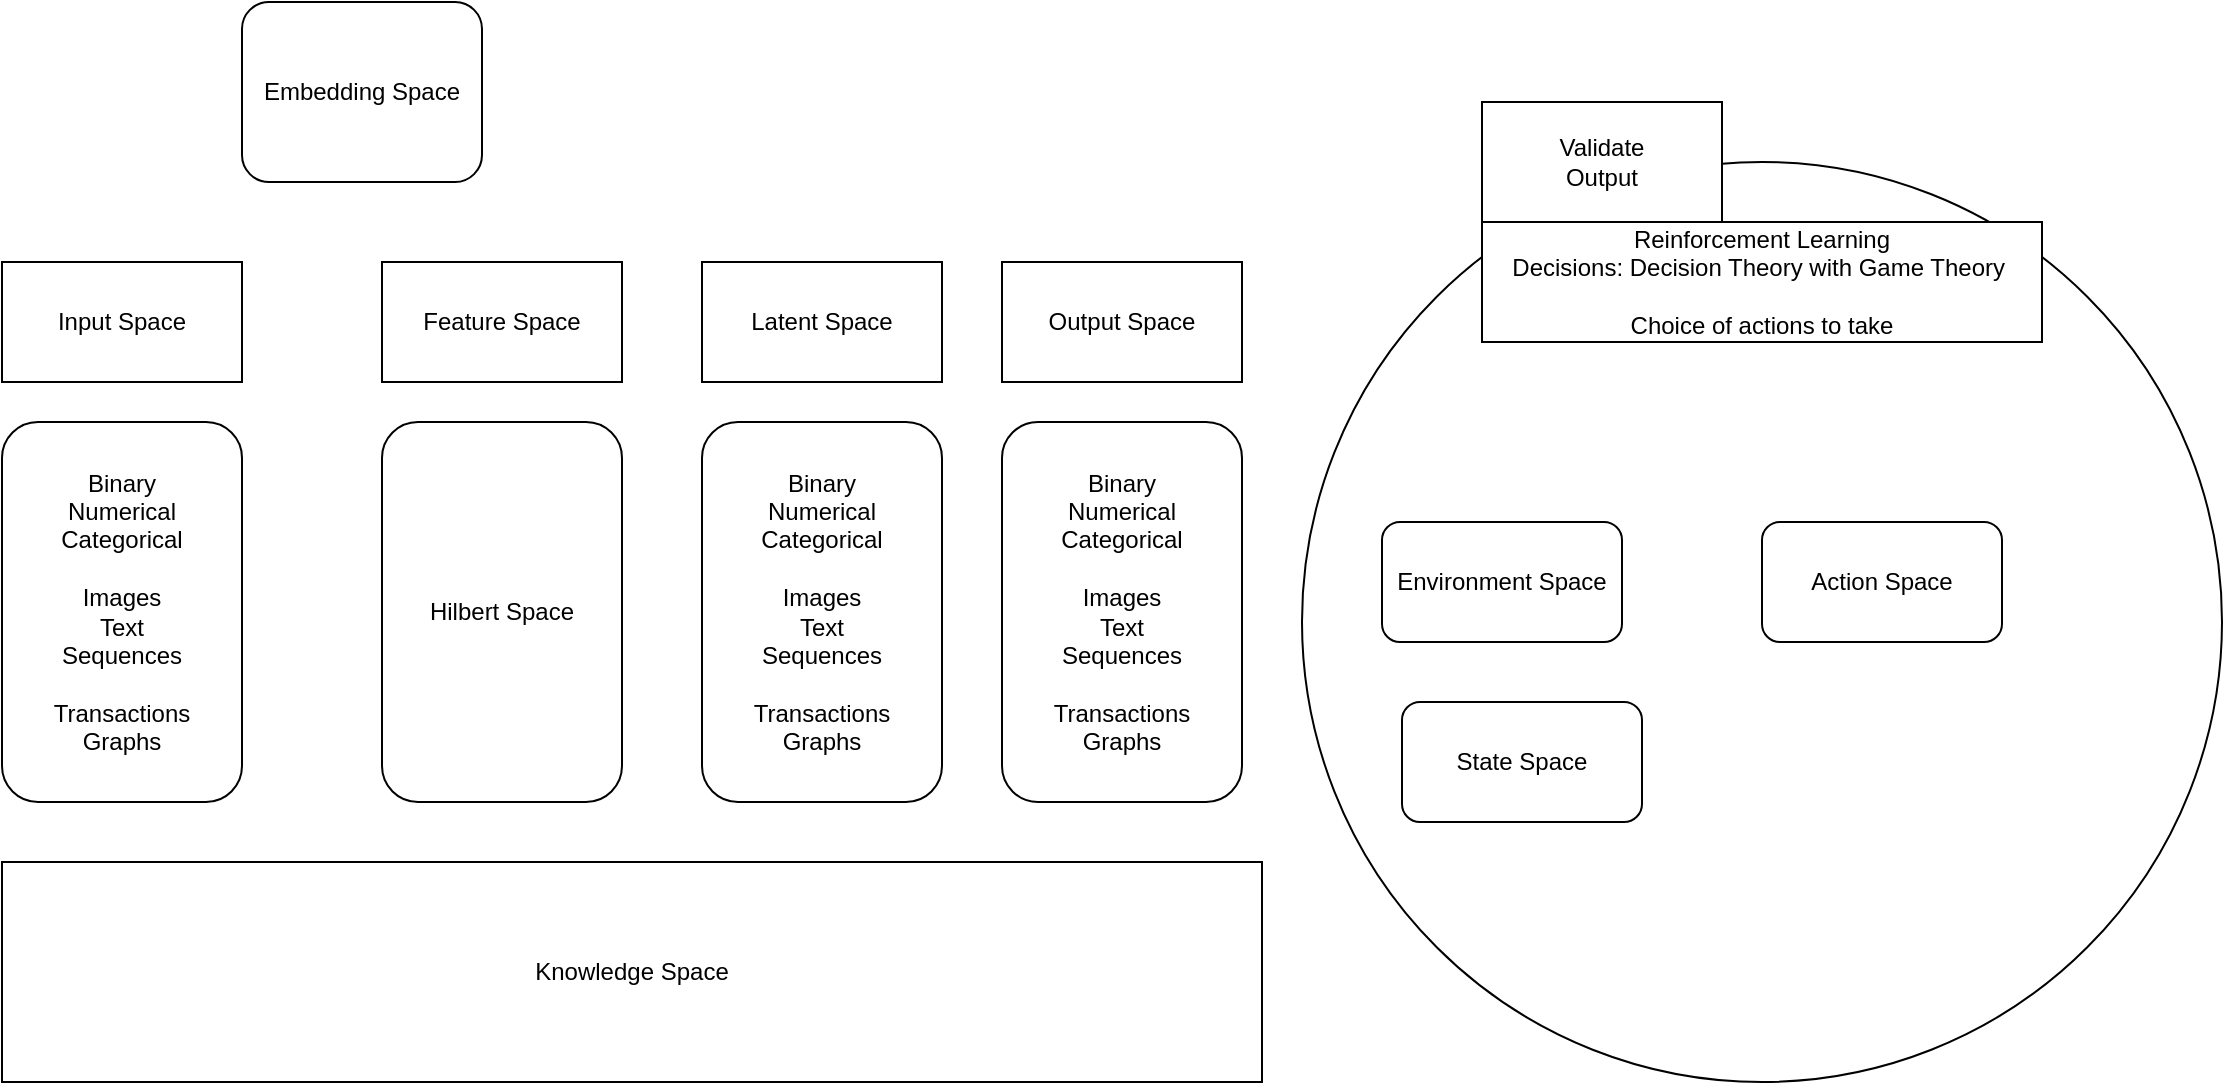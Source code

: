 <mxfile version="22.1.15" type="github">
  <diagram name="Page-1" id="2ATO_V_CDCJR8p1FO_BE">
    <mxGraphModel dx="786" dy="1559" grid="1" gridSize="10" guides="1" tooltips="1" connect="1" arrows="1" fold="1" page="1" pageScale="1" pageWidth="850" pageHeight="1100" math="0" shadow="0">
      <root>
        <mxCell id="0" />
        <mxCell id="1" parent="0" />
        <mxCell id="AKseS5CDGUMhlcIIg9Ny-1" value="Input Space" style="rounded=0;whiteSpace=wrap;html=1;" parent="1" vertex="1">
          <mxGeometry x="30" y="110" width="120" height="60" as="geometry" />
        </mxCell>
        <mxCell id="AKseS5CDGUMhlcIIg9Ny-2" value="Binary&lt;br&gt;Numerical&lt;br&gt;Categorical&lt;br&gt;&lt;br&gt;Images&lt;br&gt;Text&lt;br&gt;Sequences&lt;br&gt;&lt;br&gt;Transactions&lt;br&gt;Graphs" style="rounded=1;whiteSpace=wrap;html=1;" parent="1" vertex="1">
          <mxGeometry x="30" y="190" width="120" height="190" as="geometry" />
        </mxCell>
        <mxCell id="AKseS5CDGUMhlcIIg9Ny-3" value="Feature Space" style="rounded=0;whiteSpace=wrap;html=1;" parent="1" vertex="1">
          <mxGeometry x="220" y="110" width="120" height="60" as="geometry" />
        </mxCell>
        <mxCell id="AKseS5CDGUMhlcIIg9Ny-4" value="Hilbert Space" style="rounded=1;whiteSpace=wrap;html=1;" parent="1" vertex="1">
          <mxGeometry x="220" y="190" width="120" height="190" as="geometry" />
        </mxCell>
        <mxCell id="AKseS5CDGUMhlcIIg9Ny-5" value="Latent Space" style="rounded=0;whiteSpace=wrap;html=1;" parent="1" vertex="1">
          <mxGeometry x="380" y="110" width="120" height="60" as="geometry" />
        </mxCell>
        <mxCell id="AKseS5CDGUMhlcIIg9Ny-6" value="Binary&lt;br&gt;Numerical&lt;br&gt;Categorical&lt;br&gt;&lt;br&gt;Images&lt;br&gt;Text&lt;br&gt;Sequences&lt;br&gt;&lt;br&gt;Transactions&lt;br&gt;Graphs" style="rounded=1;whiteSpace=wrap;html=1;" parent="1" vertex="1">
          <mxGeometry x="380" y="190" width="120" height="190" as="geometry" />
        </mxCell>
        <mxCell id="AKseS5CDGUMhlcIIg9Ny-7" value="Output Space" style="rounded=0;whiteSpace=wrap;html=1;" parent="1" vertex="1">
          <mxGeometry x="530" y="110" width="120" height="60" as="geometry" />
        </mxCell>
        <mxCell id="AKseS5CDGUMhlcIIg9Ny-8" value="Binary&lt;br&gt;Numerical&lt;br&gt;Categorical&lt;br&gt;&lt;br&gt;Images&lt;br&gt;Text&lt;br&gt;Sequences&lt;br&gt;&lt;br&gt;Transactions&lt;br&gt;Graphs" style="rounded=1;whiteSpace=wrap;html=1;" parent="1" vertex="1">
          <mxGeometry x="530" y="190" width="120" height="190" as="geometry" />
        </mxCell>
        <mxCell id="AKseS5CDGUMhlcIIg9Ny-9" value="" style="ellipse;whiteSpace=wrap;html=1;aspect=fixed;" parent="1" vertex="1">
          <mxGeometry x="680" y="60" width="460" height="460" as="geometry" />
        </mxCell>
        <mxCell id="AKseS5CDGUMhlcIIg9Ny-10" value="Validate&lt;br&gt;Output" style="rounded=0;whiteSpace=wrap;html=1;" parent="1" vertex="1">
          <mxGeometry x="770" y="30" width="120" height="60" as="geometry" />
        </mxCell>
        <mxCell id="AKseS5CDGUMhlcIIg9Ny-11" value="Knowledge Space" style="rounded=0;whiteSpace=wrap;html=1;" parent="1" vertex="1">
          <mxGeometry x="30" y="410" width="630" height="110" as="geometry" />
        </mxCell>
        <mxCell id="AKseS5CDGUMhlcIIg9Ny-12" value="State Space" style="rounded=1;whiteSpace=wrap;html=1;" parent="1" vertex="1">
          <mxGeometry x="730" y="330" width="120" height="60" as="geometry" />
        </mxCell>
        <mxCell id="AKseS5CDGUMhlcIIg9Ny-13" value="Environment Space" style="rounded=1;whiteSpace=wrap;html=1;" parent="1" vertex="1">
          <mxGeometry x="720" y="240" width="120" height="60" as="geometry" />
        </mxCell>
        <mxCell id="AKseS5CDGUMhlcIIg9Ny-14" value="Action Space" style="rounded=1;whiteSpace=wrap;html=1;" parent="1" vertex="1">
          <mxGeometry x="910" y="240" width="120" height="60" as="geometry" />
        </mxCell>
        <mxCell id="AKseS5CDGUMhlcIIg9Ny-15" value="Embedding Space" style="rounded=1;whiteSpace=wrap;html=1;" parent="1" vertex="1">
          <mxGeometry x="150" y="-20" width="120" height="90" as="geometry" />
        </mxCell>
        <mxCell id="SpwWX9M2wfurAuBCTf31-1" value="Reinforcement Learning&lt;br&gt;Decisions: Decision Theory with Game Theory&amp;nbsp;&lt;br&gt;&lt;br&gt;Choice of actions to take" style="rounded=0;whiteSpace=wrap;html=1;" vertex="1" parent="1">
          <mxGeometry x="770" y="90" width="280" height="60" as="geometry" />
        </mxCell>
      </root>
    </mxGraphModel>
  </diagram>
</mxfile>
